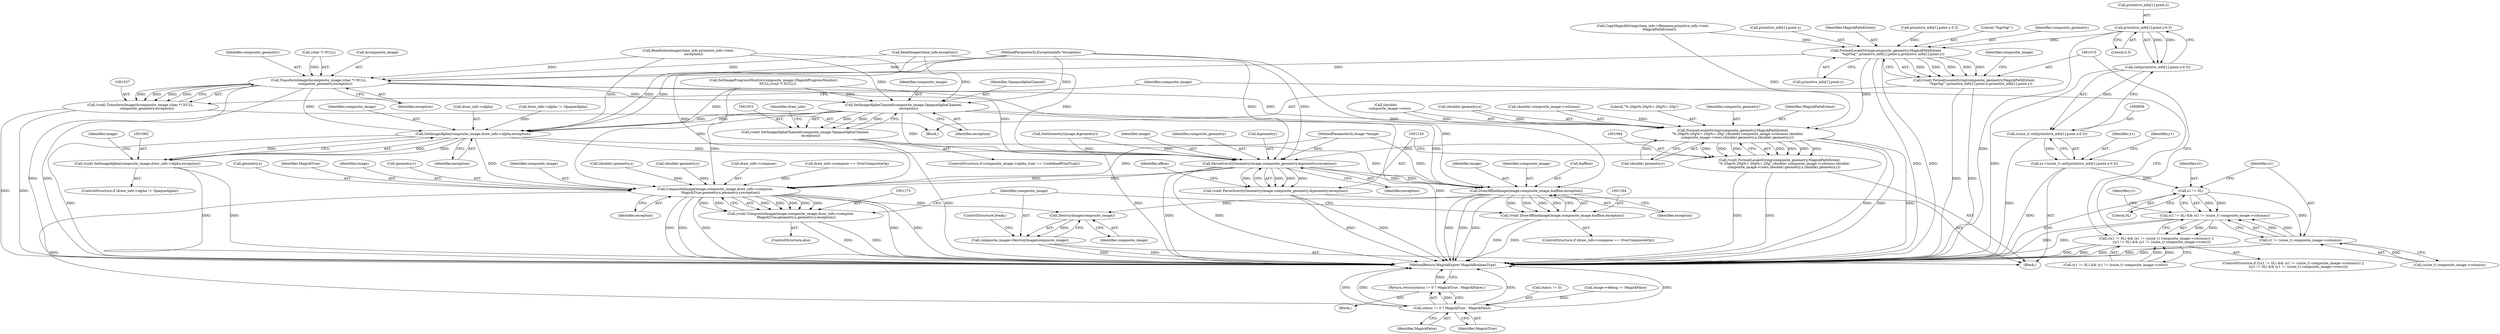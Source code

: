 digraph "0_ImageMagick_726812fa2fa7ce16bcf58f6e115f65427a1c0950_2@array" {
"1000961" [label="(Call,primitive_info[1].point.x-0.5)"];
"1000960" [label="(Call,ceil(primitive_info[1].point.x-0.5))"];
"1000958" [label="(Call,(ssize_t) ceil(primitive_info[1].point.x-0.5))"];
"1000956" [label="(Call,x1=(ssize_t) ceil(primitive_info[1].point.x-0.5))"];
"1000987" [label="(Call,x1 != 0L)"];
"1000986" [label="(Call,(x1 != 0L) && (x1 != (ssize_t) composite_image->columns))"];
"1000985" [label="(Call,((x1 != 0L) && (x1 != (ssize_t) composite_image->columns)) ||\n          ((y1 != 0L) && (y1 != (ssize_t) composite_image->rows)))"];
"1000990" [label="(Call,x1 != (ssize_t) composite_image->columns)"];
"1001011" [label="(Call,FormatLocaleString(composite_geometry,MagickPathExtent,\n            \"%gx%g!\",primitive_info[1].point.x,primitive_info[1].point.y))"];
"1001009" [label="(Call,(void) FormatLocaleString(composite_geometry,MagickPathExtent,\n            \"%gx%g!\",primitive_info[1].point.x,primitive_info[1].point.y))"];
"1001038" [label="(Call,TransformImage(&composite_image,(char *) NULL,\n            composite_geometry,exception))"];
"1001036" [label="(Call,(void) TransformImage(&composite_image,(char *) NULL,\n            composite_geometry,exception))"];
"1001054" [label="(Call,SetImageAlphaChannel(composite_image,OpaqueAlphaChannel,\n          exception))"];
"1001052" [label="(Call,(void) SetImageAlphaChannel(composite_image,OpaqueAlphaChannel,\n          exception))"];
"1001066" [label="(Call,SetImageAlpha(composite_image,draw_info->alpha,exception))"];
"1001064" [label="(Call,(void) SetImageAlpha(composite_image,draw_info->alpha,exception))"];
"1001121" [label="(Call,ParseGravityGeometry(image,composite_geometry,&geometry,exception))"];
"1001119" [label="(Call,(void) ParseGravityGeometry(image,composite_geometry,&geometry,exception))"];
"1001165" [label="(Call,DrawAffineImage(image,composite_image,&affine,exception))"];
"1001163" [label="(Call,(void) DrawAffineImage(image,composite_image,&affine,exception))"];
"1001190" [label="(Call,DestroyImage(composite_image))"];
"1001188" [label="(Call,composite_image=DestroyImage(composite_image))"];
"1001174" [label="(Call,CompositeImage(image,composite_image,draw_info->compose,\n          MagickTrue,geometry.x,geometry.y,exception))"];
"1001172" [label="(Call,(void) CompositeImage(image,composite_image,draw_info->compose,\n          MagickTrue,geometry.x,geometry.y,exception))"];
"1001623" [label="(Call,status != 0 ? MagickTrue : MagickFalse)"];
"1001622" [label="(Return,return(status != 0 ? MagickTrue : MagickFalse);)"];
"1001095" [label="(Call,FormatLocaleString(composite_geometry,MagickPathExtent,\n        \"%.20gx%.20g%+.20g%+.20g\",(double) composite_image->columns,(double)\n        composite_image->rows,(double) geometry.x,(double) geometry.y))"];
"1001093" [label="(Call,(void) FormatLocaleString(composite_geometry,MagickPathExtent,\n        \"%.20gx%.20g%+.20g%+.20g\",(double) composite_image->columns,(double)\n        composite_image->rows,(double) geometry.x,(double) geometry.y))"];
"1000960" [label="(Call,ceil(primitive_info[1].point.x-0.5))"];
"1000108" [label="(Block,)"];
"1001192" [label="(ControlStructure,break;)"];
"1001158" [label="(Call,draw_info->compose == OverCompositeOp)"];
"1001187" [label="(Identifier,exception)"];
"1001095" [label="(Call,FormatLocaleString(composite_geometry,MagickPathExtent,\n        \"%.20gx%.20g%+.20g%+.20g\",(double) composite_image->columns,(double)\n        composite_image->rows,(double) geometry.x,(double) geometry.y))"];
"1001057" [label="(Identifier,exception)"];
"1001124" [label="(Call,&geometry)"];
"1001181" [label="(Call,geometry.x)"];
"1001073" [label="(Identifier,image)"];
"1001022" [label="(Call,primitive_info[1].point.y)"];
"1000957" [label="(Identifier,x1)"];
"1000956" [label="(Call,x1=(ssize_t) ceil(primitive_info[1].point.x-0.5))"];
"1000958" [label="(Call,(ssize_t) ceil(primitive_info[1].point.x-0.5))"];
"1001031" [label="(Identifier,composite_image)"];
"1001170" [label="(Identifier,exception)"];
"1001629" [label="(MethodReturn,MagickExport MagickBooleanType)"];
"1001054" [label="(Call,SetImageAlphaChannel(composite_image,OpaqueAlphaChannel,\n          exception))"];
"1001623" [label="(Call,status != 0 ? MagickTrue : MagickFalse)"];
"1001046" [label="(ControlStructure,if (composite_image->alpha_trait == UndefinedPixelTrait))"];
"1001072" [label="(Call,SetGeometry(image,&geometry))"];
"1001097" [label="(Identifier,MagickPathExtent)"];
"1000988" [label="(Identifier,x1)"];
"1000912" [label="(Call,ReadInlineImage(clone_info,primitive_info->text,\n          exception))"];
"1001174" [label="(Call,CompositeImage(image,composite_image,draw_info->compose,\n          MagickTrue,geometry.x,geometry.y,exception))"];
"1000948" [label="(Call,SetImageProgressMonitor(composite_image,(MagickProgressMonitor)\n        NULL,(void *) NULL))"];
"1000986" [label="(Call,(x1 != 0L) && (x1 != (ssize_t) composite_image->columns))"];
"1001036" [label="(Call,(void) TransformImage(&composite_image,(char *) NULL,\n            composite_geometry,exception))"];
"1001188" [label="(Call,composite_image=DestroyImage(composite_image))"];
"1001093" [label="(Call,(void) FormatLocaleString(composite_geometry,MagickPathExtent,\n        \"%.20gx%.20g%+.20g%+.20g\",(double) composite_image->columns,(double)\n        composite_image->rows,(double) geometry.x,(double) geometry.y))"];
"1000104" [label="(MethodParameterIn,Image *image)"];
"1001056" [label="(Identifier,OpaqueAlphaChannel)"];
"1001038" [label="(Call,TransformImage(&composite_image,(char *) NULL,\n            composite_geometry,exception))"];
"1001039" [label="(Call,&composite_image)"];
"1001180" [label="(Identifier,MagickTrue)"];
"1001175" [label="(Identifier,image)"];
"1001165" [label="(Call,DrawAffineImage(image,composite_image,&affine,exception))"];
"1000962" [label="(Call,primitive_info[1].point.x)"];
"1001067" [label="(Identifier,composite_image)"];
"1001163" [label="(Call,(void) DrawAffineImage(image,composite_image,&affine,exception))"];
"1000961" [label="(Call,primitive_info[1].point.x-0.5)"];
"1001009" [label="(Call,(void) FormatLocaleString(composite_geometry,MagickPathExtent,\n            \"%gx%g!\",primitive_info[1].point.x,primitive_info[1].point.y))"];
"1001104" [label="(Call,(double)\n        composite_image->rows)"];
"1001011" [label="(Call,FormatLocaleString(composite_geometry,MagickPathExtent,\n            \"%gx%g!\",primitive_info[1].point.x,primitive_info[1].point.y))"];
"1000990" [label="(Call,x1 != (ssize_t) composite_image->columns)"];
"1001119" [label="(Call,(void) ParseGravityGeometry(image,composite_geometry,&geometry,exception))"];
"1001121" [label="(Call,ParseGravityGeometry(image,composite_geometry,&geometry,exception))"];
"1001008" [label="(Block,)"];
"1001044" [label="(Identifier,composite_geometry)"];
"1000881" [label="(Block,)"];
"1001068" [label="(Call,draw_info->alpha)"];
"1000992" [label="(Call,(ssize_t) composite_image->columns)"];
"1001166" [label="(Identifier,image)"];
"1001184" [label="(Call,geometry.y)"];
"1001191" [label="(Identifier,composite_image)"];
"1000932" [label="(Call,ReadImage(clone_info,exception))"];
"1001622" [label="(Return,return(status != 0 ? MagickTrue : MagickFalse);)"];
"1000969" [label="(Literal,0.5)"];
"1001041" [label="(Call,(char *) NULL)"];
"1001071" [label="(Identifier,exception)"];
"1001066" [label="(Call,SetImageAlpha(composite_image,draw_info->alpha,exception))"];
"1001128" [label="(Identifier,affine)"];
"1001628" [label="(Identifier,MagickFalse)"];
"1001012" [label="(Identifier,composite_geometry)"];
"1001015" [label="(Call,primitive_info[1].point.x)"];
"1001176" [label="(Identifier,composite_image)"];
"1001136" [label="(Call,(double) geometry.x)"];
"1001145" [label="(Call,(double) geometry.y)"];
"1001049" [label="(Identifier,composite_image)"];
"1001624" [label="(Call,status != 0)"];
"1000991" [label="(Identifier,x1)"];
"1000997" [label="(Call,(y1 != 0L) && (y1 != (ssize_t) composite_image->rows))"];
"1001109" [label="(Call,(double) geometry.x)"];
"1000922" [label="(Call,CopyMagickString(clone_info->filename,primitive_info->text,\n            MagickPathExtent))"];
"1001189" [label="(Identifier,composite_image)"];
"1001171" [label="(ControlStructure,else)"];
"1001061" [label="(Identifier,draw_info)"];
"1000107" [label="(MethodParameterIn,ExceptionInfo *exception)"];
"1001064" [label="(Call,(void) SetImageAlpha(composite_image,draw_info->alpha,exception))"];
"1001099" [label="(Call,(double) composite_image->columns)"];
"1001098" [label="(Literal,\"%.20gx%.20g%+.20g%+.20g\")"];
"1001627" [label="(Identifier,MagickTrue)"];
"1001013" [label="(Identifier,MagickPathExtent)"];
"1001177" [label="(Call,draw_info->compose)"];
"1001096" [label="(Identifier,composite_geometry)"];
"1001114" [label="(Call,(double) geometry.y)"];
"1000987" [label="(Call,x1 != 0L)"];
"1001052" [label="(Call,(void) SetImageAlphaChannel(composite_image,OpaqueAlphaChannel,\n          exception))"];
"1000989" [label="(Literal,0L)"];
"1001059" [label="(Call,draw_info->alpha != OpaqueAlpha)"];
"1001167" [label="(Identifier,composite_image)"];
"1001611" [label="(Call,image->debug != MagickFalse)"];
"1000985" [label="(Call,((x1 != 0L) && (x1 != (ssize_t) composite_image->columns)) ||\n          ((y1 != 0L) && (y1 != (ssize_t) composite_image->rows)))"];
"1000999" [label="(Identifier,y1)"];
"1001122" [label="(Identifier,image)"];
"1000975" [label="(Call,primitive_info[1].point.y-0.5)"];
"1001055" [label="(Identifier,composite_image)"];
"1001168" [label="(Call,&affine)"];
"1001190" [label="(Call,DestroyImage(composite_image))"];
"1001058" [label="(ControlStructure,if (draw_info->alpha != OpaqueAlpha))"];
"1001172" [label="(Call,(void) CompositeImage(image,composite_image,draw_info->compose,\n          MagickTrue,geometry.x,geometry.y,exception))"];
"1001157" [label="(ControlStructure,if (draw_info->compose == OverCompositeOp))"];
"1001014" [label="(Literal,\"%gx%g!\")"];
"1001126" [label="(Identifier,exception)"];
"1000971" [label="(Identifier,y1)"];
"1001123" [label="(Identifier,composite_geometry)"];
"1001045" [label="(Identifier,exception)"];
"1000984" [label="(ControlStructure,if (((x1 != 0L) && (x1 != (ssize_t) composite_image->columns)) ||\n          ((y1 != 0L) && (y1 != (ssize_t) composite_image->rows))))"];
"1000961" -> "1000960"  [label="AST: "];
"1000961" -> "1000969"  [label="CFG: "];
"1000962" -> "1000961"  [label="AST: "];
"1000969" -> "1000961"  [label="AST: "];
"1000960" -> "1000961"  [label="CFG: "];
"1000961" -> "1001629"  [label="DDG: "];
"1000961" -> "1000960"  [label="DDG: "];
"1000961" -> "1000960"  [label="DDG: "];
"1000961" -> "1001011"  [label="DDG: "];
"1000960" -> "1000958"  [label="AST: "];
"1000958" -> "1000960"  [label="CFG: "];
"1000960" -> "1001629"  [label="DDG: "];
"1000960" -> "1000958"  [label="DDG: "];
"1000958" -> "1000956"  [label="AST: "];
"1000959" -> "1000958"  [label="AST: "];
"1000956" -> "1000958"  [label="CFG: "];
"1000958" -> "1001629"  [label="DDG: "];
"1000958" -> "1000956"  [label="DDG: "];
"1000956" -> "1000881"  [label="AST: "];
"1000957" -> "1000956"  [label="AST: "];
"1000971" -> "1000956"  [label="CFG: "];
"1000956" -> "1001629"  [label="DDG: "];
"1000956" -> "1000987"  [label="DDG: "];
"1000987" -> "1000986"  [label="AST: "];
"1000987" -> "1000989"  [label="CFG: "];
"1000988" -> "1000987"  [label="AST: "];
"1000989" -> "1000987"  [label="AST: "];
"1000991" -> "1000987"  [label="CFG: "];
"1000986" -> "1000987"  [label="CFG: "];
"1000987" -> "1001629"  [label="DDG: "];
"1000987" -> "1000986"  [label="DDG: "];
"1000987" -> "1000986"  [label="DDG: "];
"1000987" -> "1000990"  [label="DDG: "];
"1000986" -> "1000985"  [label="AST: "];
"1000986" -> "1000990"  [label="CFG: "];
"1000990" -> "1000986"  [label="AST: "];
"1000999" -> "1000986"  [label="CFG: "];
"1000985" -> "1000986"  [label="CFG: "];
"1000986" -> "1001629"  [label="DDG: "];
"1000986" -> "1001629"  [label="DDG: "];
"1000986" -> "1000985"  [label="DDG: "];
"1000986" -> "1000985"  [label="DDG: "];
"1000990" -> "1000986"  [label="DDG: "];
"1000990" -> "1000986"  [label="DDG: "];
"1000985" -> "1000984"  [label="AST: "];
"1000985" -> "1000997"  [label="CFG: "];
"1000997" -> "1000985"  [label="AST: "];
"1001010" -> "1000985"  [label="CFG: "];
"1001049" -> "1000985"  [label="CFG: "];
"1000985" -> "1001629"  [label="DDG: "];
"1000985" -> "1001629"  [label="DDG: "];
"1000985" -> "1001629"  [label="DDG: "];
"1000997" -> "1000985"  [label="DDG: "];
"1000997" -> "1000985"  [label="DDG: "];
"1000990" -> "1000992"  [label="CFG: "];
"1000991" -> "1000990"  [label="AST: "];
"1000992" -> "1000990"  [label="AST: "];
"1000990" -> "1001629"  [label="DDG: "];
"1000990" -> "1001629"  [label="DDG: "];
"1000992" -> "1000990"  [label="DDG: "];
"1001011" -> "1001009"  [label="AST: "];
"1001011" -> "1001022"  [label="CFG: "];
"1001012" -> "1001011"  [label="AST: "];
"1001013" -> "1001011"  [label="AST: "];
"1001014" -> "1001011"  [label="AST: "];
"1001015" -> "1001011"  [label="AST: "];
"1001022" -> "1001011"  [label="AST: "];
"1001009" -> "1001011"  [label="CFG: "];
"1001011" -> "1001629"  [label="DDG: "];
"1001011" -> "1001629"  [label="DDG: "];
"1001011" -> "1001009"  [label="DDG: "];
"1001011" -> "1001009"  [label="DDG: "];
"1001011" -> "1001009"  [label="DDG: "];
"1001011" -> "1001009"  [label="DDG: "];
"1001011" -> "1001009"  [label="DDG: "];
"1000922" -> "1001011"  [label="DDG: "];
"1000975" -> "1001011"  [label="DDG: "];
"1001011" -> "1001038"  [label="DDG: "];
"1001011" -> "1001095"  [label="DDG: "];
"1001009" -> "1001008"  [label="AST: "];
"1001010" -> "1001009"  [label="AST: "];
"1001031" -> "1001009"  [label="CFG: "];
"1001009" -> "1001629"  [label="DDG: "];
"1001009" -> "1001629"  [label="DDG: "];
"1001038" -> "1001036"  [label="AST: "];
"1001038" -> "1001045"  [label="CFG: "];
"1001039" -> "1001038"  [label="AST: "];
"1001041" -> "1001038"  [label="AST: "];
"1001044" -> "1001038"  [label="AST: "];
"1001045" -> "1001038"  [label="AST: "];
"1001036" -> "1001038"  [label="CFG: "];
"1001038" -> "1001629"  [label="DDG: "];
"1001038" -> "1001629"  [label="DDG: "];
"1001038" -> "1001036"  [label="DDG: "];
"1001038" -> "1001036"  [label="DDG: "];
"1001038" -> "1001036"  [label="DDG: "];
"1001038" -> "1001036"  [label="DDG: "];
"1001041" -> "1001038"  [label="DDG: "];
"1000932" -> "1001038"  [label="DDG: "];
"1000912" -> "1001038"  [label="DDG: "];
"1000107" -> "1001038"  [label="DDG: "];
"1001038" -> "1001054"  [label="DDG: "];
"1001038" -> "1001066"  [label="DDG: "];
"1001038" -> "1001095"  [label="DDG: "];
"1001038" -> "1001121"  [label="DDG: "];
"1001036" -> "1001008"  [label="AST: "];
"1001037" -> "1001036"  [label="AST: "];
"1001049" -> "1001036"  [label="CFG: "];
"1001036" -> "1001629"  [label="DDG: "];
"1001036" -> "1001629"  [label="DDG: "];
"1001054" -> "1001052"  [label="AST: "];
"1001054" -> "1001057"  [label="CFG: "];
"1001055" -> "1001054"  [label="AST: "];
"1001056" -> "1001054"  [label="AST: "];
"1001057" -> "1001054"  [label="AST: "];
"1001052" -> "1001054"  [label="CFG: "];
"1001054" -> "1001629"  [label="DDG: "];
"1001054" -> "1001052"  [label="DDG: "];
"1001054" -> "1001052"  [label="DDG: "];
"1001054" -> "1001052"  [label="DDG: "];
"1000948" -> "1001054"  [label="DDG: "];
"1000932" -> "1001054"  [label="DDG: "];
"1000912" -> "1001054"  [label="DDG: "];
"1000107" -> "1001054"  [label="DDG: "];
"1001054" -> "1001066"  [label="DDG: "];
"1001054" -> "1001066"  [label="DDG: "];
"1001054" -> "1001121"  [label="DDG: "];
"1001054" -> "1001165"  [label="DDG: "];
"1001054" -> "1001174"  [label="DDG: "];
"1001052" -> "1001046"  [label="AST: "];
"1001053" -> "1001052"  [label="AST: "];
"1001061" -> "1001052"  [label="CFG: "];
"1001052" -> "1001629"  [label="DDG: "];
"1001052" -> "1001629"  [label="DDG: "];
"1001066" -> "1001064"  [label="AST: "];
"1001066" -> "1001071"  [label="CFG: "];
"1001067" -> "1001066"  [label="AST: "];
"1001068" -> "1001066"  [label="AST: "];
"1001071" -> "1001066"  [label="AST: "];
"1001064" -> "1001066"  [label="CFG: "];
"1001066" -> "1001629"  [label="DDG: "];
"1001066" -> "1001064"  [label="DDG: "];
"1001066" -> "1001064"  [label="DDG: "];
"1001066" -> "1001064"  [label="DDG: "];
"1000948" -> "1001066"  [label="DDG: "];
"1001059" -> "1001066"  [label="DDG: "];
"1000932" -> "1001066"  [label="DDG: "];
"1000912" -> "1001066"  [label="DDG: "];
"1000107" -> "1001066"  [label="DDG: "];
"1001066" -> "1001121"  [label="DDG: "];
"1001066" -> "1001165"  [label="DDG: "];
"1001066" -> "1001174"  [label="DDG: "];
"1001064" -> "1001058"  [label="AST: "];
"1001065" -> "1001064"  [label="AST: "];
"1001073" -> "1001064"  [label="CFG: "];
"1001064" -> "1001629"  [label="DDG: "];
"1001064" -> "1001629"  [label="DDG: "];
"1001121" -> "1001119"  [label="AST: "];
"1001121" -> "1001126"  [label="CFG: "];
"1001122" -> "1001121"  [label="AST: "];
"1001123" -> "1001121"  [label="AST: "];
"1001124" -> "1001121"  [label="AST: "];
"1001126" -> "1001121"  [label="AST: "];
"1001119" -> "1001121"  [label="CFG: "];
"1001121" -> "1001629"  [label="DDG: "];
"1001121" -> "1001629"  [label="DDG: "];
"1001121" -> "1001119"  [label="DDG: "];
"1001121" -> "1001119"  [label="DDG: "];
"1001121" -> "1001119"  [label="DDG: "];
"1001121" -> "1001119"  [label="DDG: "];
"1001072" -> "1001121"  [label="DDG: "];
"1001072" -> "1001121"  [label="DDG: "];
"1000104" -> "1001121"  [label="DDG: "];
"1001095" -> "1001121"  [label="DDG: "];
"1000932" -> "1001121"  [label="DDG: "];
"1000912" -> "1001121"  [label="DDG: "];
"1000107" -> "1001121"  [label="DDG: "];
"1001121" -> "1001165"  [label="DDG: "];
"1001121" -> "1001165"  [label="DDG: "];
"1001121" -> "1001174"  [label="DDG: "];
"1001121" -> "1001174"  [label="DDG: "];
"1001119" -> "1000881"  [label="AST: "];
"1001120" -> "1001119"  [label="AST: "];
"1001128" -> "1001119"  [label="CFG: "];
"1001119" -> "1001629"  [label="DDG: "];
"1001119" -> "1001629"  [label="DDG: "];
"1001165" -> "1001163"  [label="AST: "];
"1001165" -> "1001170"  [label="CFG: "];
"1001166" -> "1001165"  [label="AST: "];
"1001167" -> "1001165"  [label="AST: "];
"1001168" -> "1001165"  [label="AST: "];
"1001170" -> "1001165"  [label="AST: "];
"1001163" -> "1001165"  [label="CFG: "];
"1001165" -> "1001629"  [label="DDG: "];
"1001165" -> "1001629"  [label="DDG: "];
"1001165" -> "1001629"  [label="DDG: "];
"1001165" -> "1001163"  [label="DDG: "];
"1001165" -> "1001163"  [label="DDG: "];
"1001165" -> "1001163"  [label="DDG: "];
"1001165" -> "1001163"  [label="DDG: "];
"1000104" -> "1001165"  [label="DDG: "];
"1000948" -> "1001165"  [label="DDG: "];
"1000107" -> "1001165"  [label="DDG: "];
"1001165" -> "1001190"  [label="DDG: "];
"1001163" -> "1001157"  [label="AST: "];
"1001164" -> "1001163"  [label="AST: "];
"1001189" -> "1001163"  [label="CFG: "];
"1001163" -> "1001629"  [label="DDG: "];
"1001163" -> "1001629"  [label="DDG: "];
"1001190" -> "1001188"  [label="AST: "];
"1001190" -> "1001191"  [label="CFG: "];
"1001191" -> "1001190"  [label="AST: "];
"1001188" -> "1001190"  [label="CFG: "];
"1001190" -> "1001188"  [label="DDG: "];
"1001174" -> "1001190"  [label="DDG: "];
"1001188" -> "1000881"  [label="AST: "];
"1001189" -> "1001188"  [label="AST: "];
"1001192" -> "1001188"  [label="CFG: "];
"1001188" -> "1001629"  [label="DDG: "];
"1001188" -> "1001629"  [label="DDG: "];
"1001174" -> "1001172"  [label="AST: "];
"1001174" -> "1001187"  [label="CFG: "];
"1001175" -> "1001174"  [label="AST: "];
"1001176" -> "1001174"  [label="AST: "];
"1001177" -> "1001174"  [label="AST: "];
"1001180" -> "1001174"  [label="AST: "];
"1001181" -> "1001174"  [label="AST: "];
"1001184" -> "1001174"  [label="AST: "];
"1001187" -> "1001174"  [label="AST: "];
"1001172" -> "1001174"  [label="CFG: "];
"1001174" -> "1001629"  [label="DDG: "];
"1001174" -> "1001629"  [label="DDG: "];
"1001174" -> "1001629"  [label="DDG: "];
"1001174" -> "1001629"  [label="DDG: "];
"1001174" -> "1001629"  [label="DDG: "];
"1001174" -> "1001172"  [label="DDG: "];
"1001174" -> "1001172"  [label="DDG: "];
"1001174" -> "1001172"  [label="DDG: "];
"1001174" -> "1001172"  [label="DDG: "];
"1001174" -> "1001172"  [label="DDG: "];
"1001174" -> "1001172"  [label="DDG: "];
"1001174" -> "1001172"  [label="DDG: "];
"1000104" -> "1001174"  [label="DDG: "];
"1000948" -> "1001174"  [label="DDG: "];
"1001158" -> "1001174"  [label="DDG: "];
"1001136" -> "1001174"  [label="DDG: "];
"1001145" -> "1001174"  [label="DDG: "];
"1000107" -> "1001174"  [label="DDG: "];
"1001174" -> "1001623"  [label="DDG: "];
"1001172" -> "1001171"  [label="AST: "];
"1001173" -> "1001172"  [label="AST: "];
"1001189" -> "1001172"  [label="CFG: "];
"1001172" -> "1001629"  [label="DDG: "];
"1001172" -> "1001629"  [label="DDG: "];
"1001623" -> "1001622"  [label="AST: "];
"1001623" -> "1001627"  [label="CFG: "];
"1001623" -> "1001628"  [label="CFG: "];
"1001624" -> "1001623"  [label="AST: "];
"1001627" -> "1001623"  [label="AST: "];
"1001628" -> "1001623"  [label="AST: "];
"1001622" -> "1001623"  [label="CFG: "];
"1001623" -> "1001629"  [label="DDG: "];
"1001623" -> "1001629"  [label="DDG: "];
"1001623" -> "1001629"  [label="DDG: "];
"1001623" -> "1001629"  [label="DDG: "];
"1001623" -> "1001622"  [label="DDG: "];
"1001611" -> "1001623"  [label="DDG: "];
"1001622" -> "1000108"  [label="AST: "];
"1001629" -> "1001622"  [label="CFG: "];
"1001622" -> "1001629"  [label="DDG: "];
"1001095" -> "1001093"  [label="AST: "];
"1001095" -> "1001114"  [label="CFG: "];
"1001096" -> "1001095"  [label="AST: "];
"1001097" -> "1001095"  [label="AST: "];
"1001098" -> "1001095"  [label="AST: "];
"1001099" -> "1001095"  [label="AST: "];
"1001104" -> "1001095"  [label="AST: "];
"1001109" -> "1001095"  [label="AST: "];
"1001114" -> "1001095"  [label="AST: "];
"1001093" -> "1001095"  [label="CFG: "];
"1001095" -> "1001629"  [label="DDG: "];
"1001095" -> "1001629"  [label="DDG: "];
"1001095" -> "1001629"  [label="DDG: "];
"1001095" -> "1001093"  [label="DDG: "];
"1001095" -> "1001093"  [label="DDG: "];
"1001095" -> "1001093"  [label="DDG: "];
"1001095" -> "1001093"  [label="DDG: "];
"1001095" -> "1001093"  [label="DDG: "];
"1001095" -> "1001093"  [label="DDG: "];
"1001095" -> "1001093"  [label="DDG: "];
"1000922" -> "1001095"  [label="DDG: "];
"1001099" -> "1001095"  [label="DDG: "];
"1001104" -> "1001095"  [label="DDG: "];
"1001109" -> "1001095"  [label="DDG: "];
"1001114" -> "1001095"  [label="DDG: "];
"1001093" -> "1000881"  [label="AST: "];
"1001094" -> "1001093"  [label="AST: "];
"1001120" -> "1001093"  [label="CFG: "];
"1001093" -> "1001629"  [label="DDG: "];
"1001093" -> "1001629"  [label="DDG: "];
}

